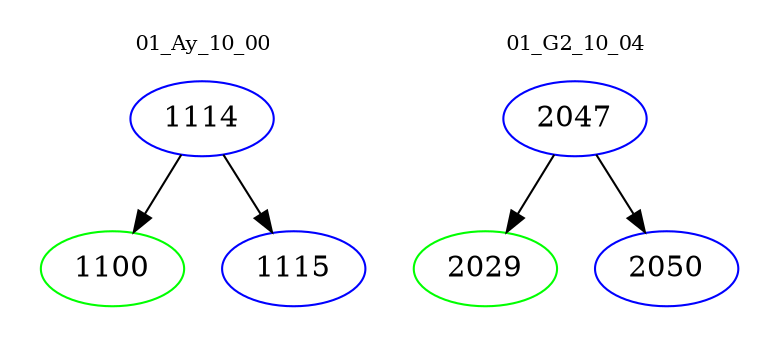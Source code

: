 digraph{
subgraph cluster_0 {
color = white
label = "01_Ay_10_00";
fontsize=10;
T0_1114 [label="1114", color="blue"]
T0_1114 -> T0_1100 [color="black"]
T0_1100 [label="1100", color="green"]
T0_1114 -> T0_1115 [color="black"]
T0_1115 [label="1115", color="blue"]
}
subgraph cluster_1 {
color = white
label = "01_G2_10_04";
fontsize=10;
T1_2047 [label="2047", color="blue"]
T1_2047 -> T1_2029 [color="black"]
T1_2029 [label="2029", color="green"]
T1_2047 -> T1_2050 [color="black"]
T1_2050 [label="2050", color="blue"]
}
}
